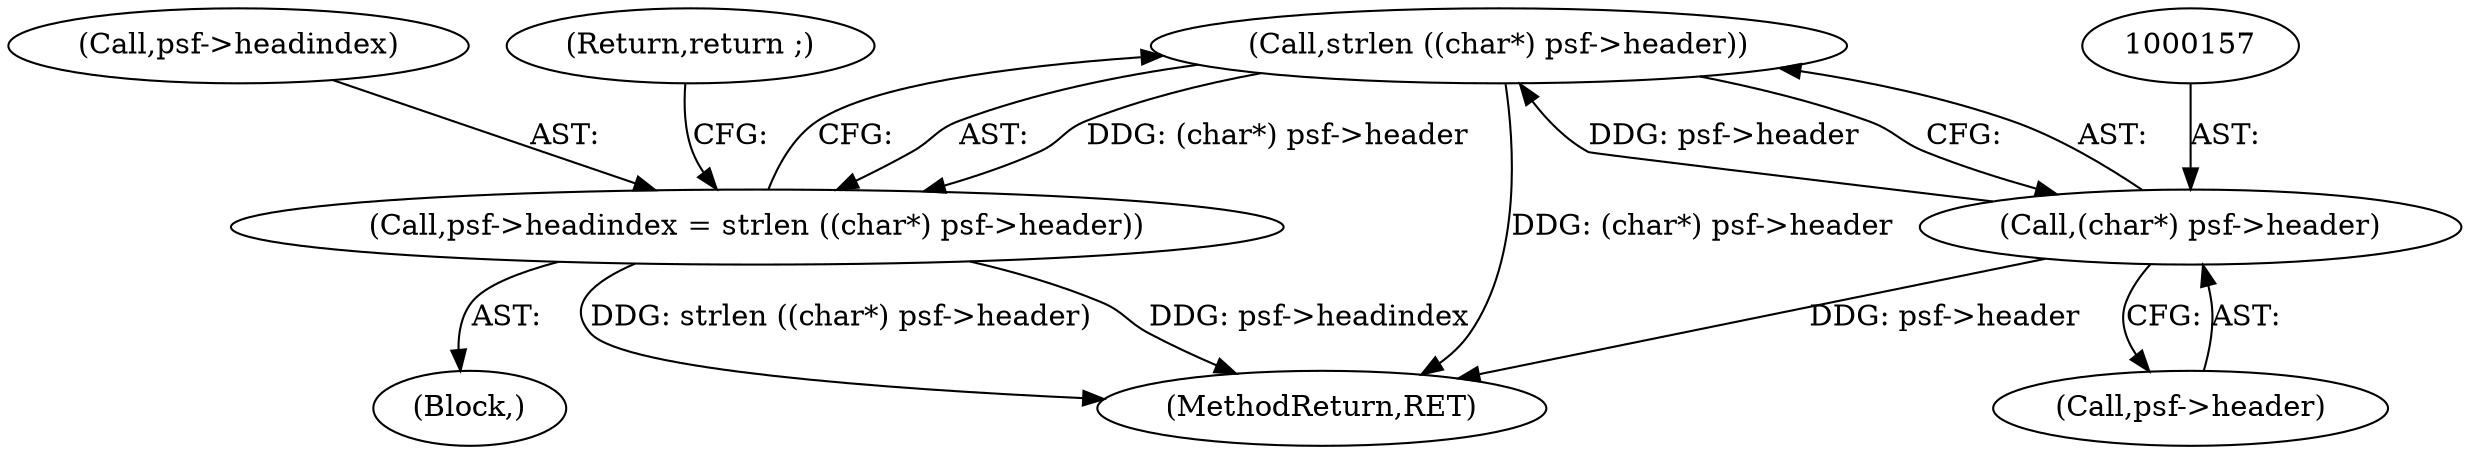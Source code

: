 digraph "1_libsndfile_708e996c87c5fae77b104ccfeb8f6db784c32074_15@API" {
"1000155" [label="(Call,strlen ((char*) psf->header))"];
"1000156" [label="(Call,(char*) psf->header)"];
"1000151" [label="(Call,psf->headindex = strlen ((char*) psf->header))"];
"1000155" [label="(Call,strlen ((char*) psf->header))"];
"1000152" [label="(Call,psf->headindex)"];
"1000162" [label="(MethodReturn,RET)"];
"1000105" [label="(Block,)"];
"1000158" [label="(Call,psf->header)"];
"1000156" [label="(Call,(char*) psf->header)"];
"1000161" [label="(Return,return ;)"];
"1000151" [label="(Call,psf->headindex = strlen ((char*) psf->header))"];
"1000155" -> "1000151"  [label="AST: "];
"1000155" -> "1000156"  [label="CFG: "];
"1000156" -> "1000155"  [label="AST: "];
"1000151" -> "1000155"  [label="CFG: "];
"1000155" -> "1000162"  [label="DDG: (char*) psf->header"];
"1000155" -> "1000151"  [label="DDG: (char*) psf->header"];
"1000156" -> "1000155"  [label="DDG: psf->header"];
"1000156" -> "1000158"  [label="CFG: "];
"1000157" -> "1000156"  [label="AST: "];
"1000158" -> "1000156"  [label="AST: "];
"1000156" -> "1000162"  [label="DDG: psf->header"];
"1000151" -> "1000105"  [label="AST: "];
"1000152" -> "1000151"  [label="AST: "];
"1000161" -> "1000151"  [label="CFG: "];
"1000151" -> "1000162"  [label="DDG: psf->headindex"];
"1000151" -> "1000162"  [label="DDG: strlen ((char*) psf->header)"];
}
